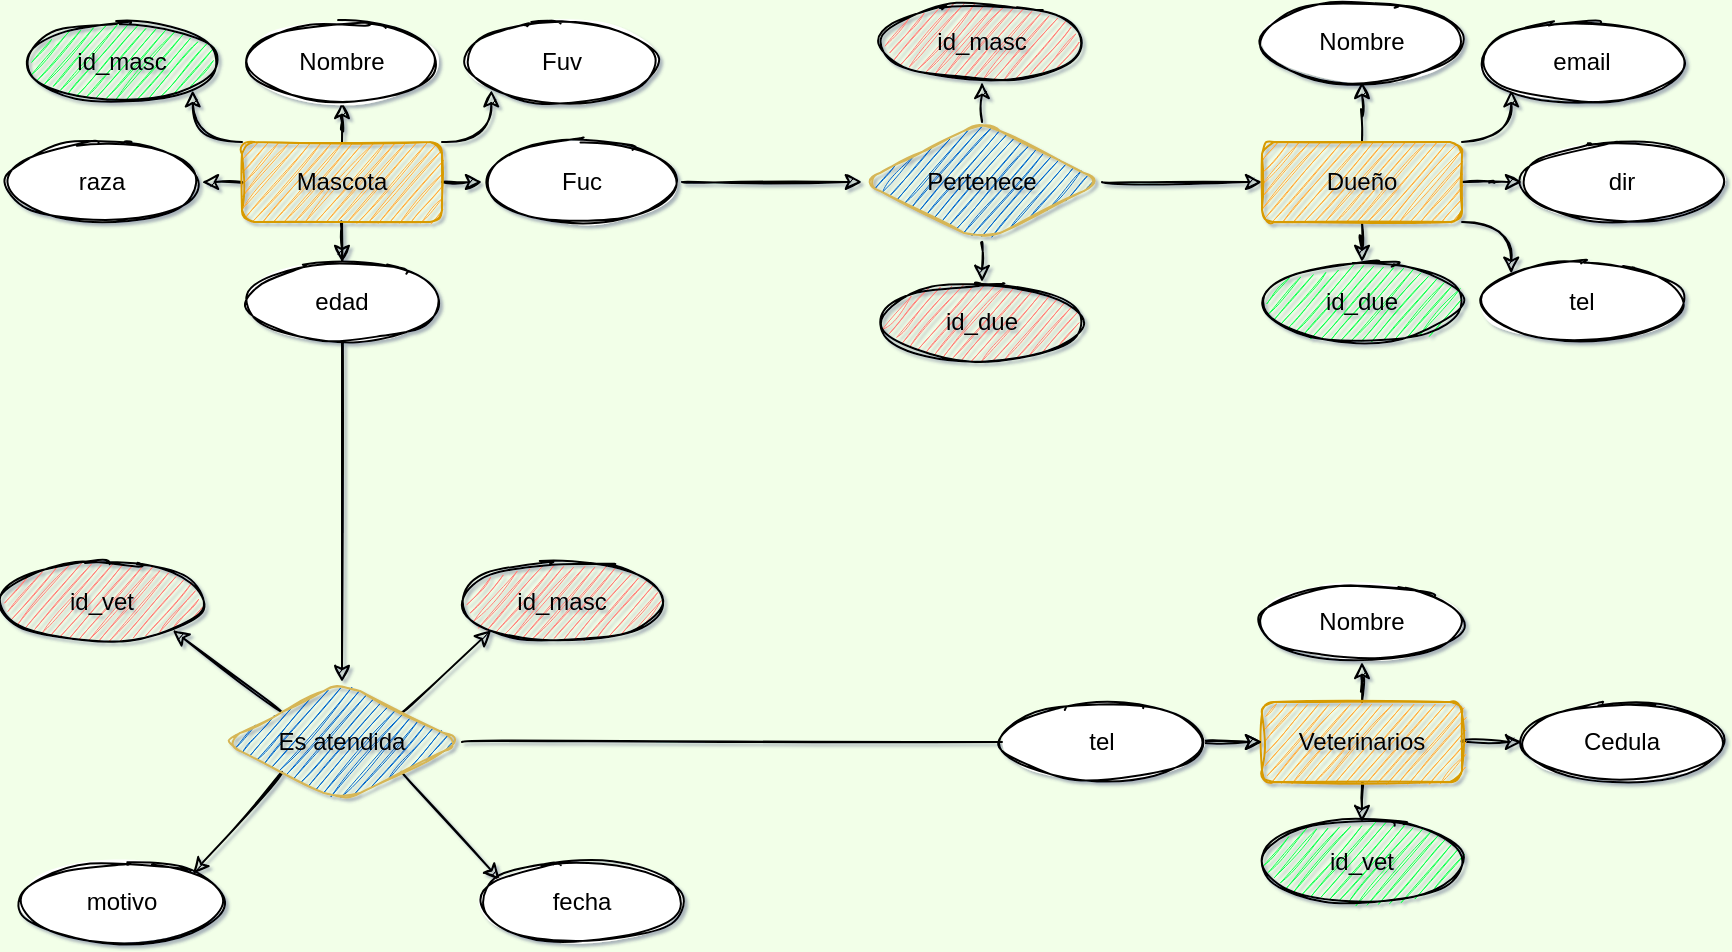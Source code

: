 <mxfile version="20.2.7" type="github" pages="2">
  <diagram id="i5FDZGC0LUzFHS2zfDtS" name="Página-1">
    <mxGraphModel dx="782" dy="738" grid="1" gridSize="10" guides="1" tooltips="1" connect="1" arrows="1" fold="1" page="1" pageScale="1" pageWidth="2000" pageHeight="2000" background="#F2FFE8" math="0" shadow="1">
      <root>
        <mxCell id="0" />
        <mxCell id="1" parent="0" />
        <mxCell id="C_DrKf8z4aHYQY3HsLjc-11" style="edgeStyle=orthogonalEdgeStyle;rounded=1;orthogonalLoop=1;jettySize=auto;html=1;exitX=0.5;exitY=0;exitDx=0;exitDy=0;sketch=1;curved=1;" parent="1" source="C_DrKf8z4aHYQY3HsLjc-1" target="C_DrKf8z4aHYQY3HsLjc-6" edge="1">
          <mxGeometry relative="1" as="geometry" />
        </mxCell>
        <mxCell id="C_DrKf8z4aHYQY3HsLjc-12" style="edgeStyle=orthogonalEdgeStyle;rounded=1;orthogonalLoop=1;jettySize=auto;html=1;exitX=0;exitY=0;exitDx=0;exitDy=0;entryX=1;entryY=1;entryDx=0;entryDy=0;sketch=1;curved=1;" parent="1" source="C_DrKf8z4aHYQY3HsLjc-1" target="C_DrKf8z4aHYQY3HsLjc-2" edge="1">
          <mxGeometry relative="1" as="geometry" />
        </mxCell>
        <mxCell id="C_DrKf8z4aHYQY3HsLjc-13" style="edgeStyle=orthogonalEdgeStyle;rounded=1;orthogonalLoop=1;jettySize=auto;html=1;exitX=0;exitY=0.5;exitDx=0;exitDy=0;entryX=1;entryY=0.5;entryDx=0;entryDy=0;sketch=1;curved=1;" parent="1" source="C_DrKf8z4aHYQY3HsLjc-1" target="C_DrKf8z4aHYQY3HsLjc-3" edge="1">
          <mxGeometry relative="1" as="geometry" />
        </mxCell>
        <mxCell id="C_DrKf8z4aHYQY3HsLjc-14" style="edgeStyle=orthogonalEdgeStyle;rounded=1;orthogonalLoop=1;jettySize=auto;html=1;exitX=1;exitY=0.5;exitDx=0;exitDy=0;entryX=0;entryY=0.5;entryDx=0;entryDy=0;sketch=1;curved=1;" parent="1" source="C_DrKf8z4aHYQY3HsLjc-1" target="C_DrKf8z4aHYQY3HsLjc-8" edge="1">
          <mxGeometry relative="1" as="geometry" />
        </mxCell>
        <mxCell id="C_DrKf8z4aHYQY3HsLjc-15" style="edgeStyle=orthogonalEdgeStyle;rounded=1;orthogonalLoop=1;jettySize=auto;html=1;exitX=1;exitY=0;exitDx=0;exitDy=0;entryX=0;entryY=1;entryDx=0;entryDy=0;sketch=1;curved=1;" parent="1" source="C_DrKf8z4aHYQY3HsLjc-1" target="C_DrKf8z4aHYQY3HsLjc-7" edge="1">
          <mxGeometry relative="1" as="geometry" />
        </mxCell>
        <mxCell id="C_DrKf8z4aHYQY3HsLjc-16" style="edgeStyle=orthogonalEdgeStyle;rounded=1;orthogonalLoop=1;jettySize=auto;html=1;exitX=0.5;exitY=1;exitDx=0;exitDy=0;entryX=0.5;entryY=0;entryDx=0;entryDy=0;sketch=1;curved=1;" parent="1" source="C_DrKf8z4aHYQY3HsLjc-1" target="C_DrKf8z4aHYQY3HsLjc-4" edge="1">
          <mxGeometry relative="1" as="geometry" />
        </mxCell>
        <mxCell id="C_DrKf8z4aHYQY3HsLjc-68" style="edgeStyle=none;rounded=1;orthogonalLoop=1;jettySize=auto;html=1;exitX=0.5;exitY=1;exitDx=0;exitDy=0;sketch=1;curved=1;" parent="1" source="C_DrKf8z4aHYQY3HsLjc-1" target="C_DrKf8z4aHYQY3HsLjc-58" edge="1">
          <mxGeometry relative="1" as="geometry" />
        </mxCell>
        <mxCell id="C_DrKf8z4aHYQY3HsLjc-1" value="Mascota" style="whiteSpace=wrap;html=1;align=center;fillColor=#FFAB3D;strokeColor=#d79b00;sketch=1;rounded=1;" parent="1" vertex="1">
          <mxGeometry x="150" y="240" width="100" height="40" as="geometry" />
        </mxCell>
        <mxCell id="C_DrKf8z4aHYQY3HsLjc-2" value="id_masc" style="ellipse;whiteSpace=wrap;html=1;align=center;sketch=1;rounded=1;fillColor=#12FF51;" parent="1" vertex="1">
          <mxGeometry x="40" y="180" width="100" height="40" as="geometry" />
        </mxCell>
        <mxCell id="C_DrKf8z4aHYQY3HsLjc-3" value="raza" style="ellipse;whiteSpace=wrap;html=1;align=center;sketch=1;rounded=1;" parent="1" vertex="1">
          <mxGeometry x="30" y="240" width="100" height="40" as="geometry" />
        </mxCell>
        <mxCell id="C_DrKf8z4aHYQY3HsLjc-4" value="edad" style="ellipse;whiteSpace=wrap;html=1;align=center;sketch=1;rounded=1;" parent="1" vertex="1">
          <mxGeometry x="150" y="300" width="100" height="40" as="geometry" />
        </mxCell>
        <mxCell id="C_DrKf8z4aHYQY3HsLjc-6" value="Nombre" style="ellipse;whiteSpace=wrap;html=1;align=center;sketch=1;rounded=1;" parent="1" vertex="1">
          <mxGeometry x="150" y="180" width="100" height="40" as="geometry" />
        </mxCell>
        <mxCell id="C_DrKf8z4aHYQY3HsLjc-7" value="Fuv" style="ellipse;whiteSpace=wrap;html=1;align=center;sketch=1;rounded=1;" parent="1" vertex="1">
          <mxGeometry x="260" y="180" width="100" height="40" as="geometry" />
        </mxCell>
        <mxCell id="C_DrKf8z4aHYQY3HsLjc-34" style="edgeStyle=none;rounded=1;orthogonalLoop=1;jettySize=auto;html=1;exitX=1;exitY=0.5;exitDx=0;exitDy=0;entryX=0;entryY=0.5;entryDx=0;entryDy=0;sketch=1;curved=1;" parent="1" source="C_DrKf8z4aHYQY3HsLjc-8" target="C_DrKf8z4aHYQY3HsLjc-17" edge="1">
          <mxGeometry relative="1" as="geometry" />
        </mxCell>
        <mxCell id="C_DrKf8z4aHYQY3HsLjc-8" value="Fuc" style="ellipse;whiteSpace=wrap;html=1;align=center;sketch=1;rounded=1;" parent="1" vertex="1">
          <mxGeometry x="270" y="240" width="100" height="40" as="geometry" />
        </mxCell>
        <mxCell id="C_DrKf8z4aHYQY3HsLjc-35" style="edgeStyle=none;rounded=1;orthogonalLoop=1;jettySize=auto;html=1;exitX=1;exitY=0.5;exitDx=0;exitDy=0;entryX=0;entryY=0.5;entryDx=0;entryDy=0;sketch=1;curved=1;" parent="1" source="C_DrKf8z4aHYQY3HsLjc-17" target="C_DrKf8z4aHYQY3HsLjc-24" edge="1">
          <mxGeometry relative="1" as="geometry" />
        </mxCell>
        <mxCell id="C_DrKf8z4aHYQY3HsLjc-41" style="edgeStyle=none;rounded=1;orthogonalLoop=1;jettySize=auto;html=1;exitX=0.5;exitY=0;exitDx=0;exitDy=0;entryX=0.5;entryY=1;entryDx=0;entryDy=0;sketch=1;curved=1;" parent="1" source="C_DrKf8z4aHYQY3HsLjc-17" target="C_DrKf8z4aHYQY3HsLjc-37" edge="1">
          <mxGeometry relative="1" as="geometry" />
        </mxCell>
        <mxCell id="C_DrKf8z4aHYQY3HsLjc-42" style="edgeStyle=none;rounded=1;orthogonalLoop=1;jettySize=auto;html=1;exitX=0.5;exitY=1;exitDx=0;exitDy=0;entryX=0.5;entryY=0;entryDx=0;entryDy=0;sketch=1;curved=1;" parent="1" source="C_DrKf8z4aHYQY3HsLjc-17" target="C_DrKf8z4aHYQY3HsLjc-38" edge="1">
          <mxGeometry relative="1" as="geometry" />
        </mxCell>
        <mxCell id="C_DrKf8z4aHYQY3HsLjc-17" value="Pertenece" style="shape=rhombus;perimeter=rhombusPerimeter;whiteSpace=wrap;html=1;align=center;fillColor=#0066CC;strokeColor=#d6b656;sketch=1;rounded=1;" parent="1" vertex="1">
          <mxGeometry x="460" y="230" width="120" height="60" as="geometry" />
        </mxCell>
        <mxCell id="C_DrKf8z4aHYQY3HsLjc-18" style="edgeStyle=orthogonalEdgeStyle;rounded=1;orthogonalLoop=1;jettySize=auto;html=1;exitX=0.5;exitY=0;exitDx=0;exitDy=0;sketch=1;curved=1;" parent="1" source="C_DrKf8z4aHYQY3HsLjc-24" target="C_DrKf8z4aHYQY3HsLjc-28" edge="1">
          <mxGeometry relative="1" as="geometry" />
        </mxCell>
        <mxCell id="C_DrKf8z4aHYQY3HsLjc-22" style="edgeStyle=orthogonalEdgeStyle;rounded=1;orthogonalLoop=1;jettySize=auto;html=1;exitX=1;exitY=0;exitDx=0;exitDy=0;entryX=0;entryY=1;entryDx=0;entryDy=0;sketch=1;curved=1;" parent="1" source="C_DrKf8z4aHYQY3HsLjc-24" target="C_DrKf8z4aHYQY3HsLjc-29" edge="1">
          <mxGeometry relative="1" as="geometry" />
        </mxCell>
        <mxCell id="C_DrKf8z4aHYQY3HsLjc-31" style="edgeStyle=orthogonalEdgeStyle;rounded=1;orthogonalLoop=1;jettySize=auto;html=1;entryX=0;entryY=0.5;entryDx=0;entryDy=0;sketch=1;curved=1;" parent="1" source="C_DrKf8z4aHYQY3HsLjc-24" target="C_DrKf8z4aHYQY3HsLjc-26" edge="1">
          <mxGeometry relative="1" as="geometry" />
        </mxCell>
        <mxCell id="C_DrKf8z4aHYQY3HsLjc-32" style="edgeStyle=orthogonalEdgeStyle;rounded=1;orthogonalLoop=1;jettySize=auto;html=1;exitX=1;exitY=1;exitDx=0;exitDy=0;entryX=0;entryY=0;entryDx=0;entryDy=0;sketch=1;curved=1;" parent="1" source="C_DrKf8z4aHYQY3HsLjc-24" target="C_DrKf8z4aHYQY3HsLjc-27" edge="1">
          <mxGeometry relative="1" as="geometry" />
        </mxCell>
        <mxCell id="C_DrKf8z4aHYQY3HsLjc-33" style="edgeStyle=orthogonalEdgeStyle;rounded=1;orthogonalLoop=1;jettySize=auto;html=1;entryX=0.5;entryY=0;entryDx=0;entryDy=0;sketch=1;curved=1;" parent="1" source="C_DrKf8z4aHYQY3HsLjc-24" target="C_DrKf8z4aHYQY3HsLjc-25" edge="1">
          <mxGeometry relative="1" as="geometry" />
        </mxCell>
        <mxCell id="C_DrKf8z4aHYQY3HsLjc-24" value="Dueño" style="whiteSpace=wrap;html=1;align=center;fillColor=#FFAB3D;strokeColor=#d79b00;sketch=1;rounded=1;" parent="1" vertex="1">
          <mxGeometry x="660" y="240" width="100" height="40" as="geometry" />
        </mxCell>
        <mxCell id="C_DrKf8z4aHYQY3HsLjc-25" value="id_due" style="ellipse;whiteSpace=wrap;html=1;align=center;sketch=1;rounded=1;fillColor=#12FF51;" parent="1" vertex="1">
          <mxGeometry x="660" y="300" width="100" height="40" as="geometry" />
        </mxCell>
        <mxCell id="C_DrKf8z4aHYQY3HsLjc-26" value="dir" style="ellipse;whiteSpace=wrap;html=1;align=center;sketch=1;rounded=1;" parent="1" vertex="1">
          <mxGeometry x="790" y="240" width="100" height="40" as="geometry" />
        </mxCell>
        <mxCell id="C_DrKf8z4aHYQY3HsLjc-27" value="tel" style="ellipse;whiteSpace=wrap;html=1;align=center;sketch=1;rounded=1;" parent="1" vertex="1">
          <mxGeometry x="770" y="300" width="100" height="40" as="geometry" />
        </mxCell>
        <mxCell id="C_DrKf8z4aHYQY3HsLjc-28" value="Nombre" style="ellipse;whiteSpace=wrap;html=1;align=center;sketch=1;rounded=1;" parent="1" vertex="1">
          <mxGeometry x="660" y="170" width="100" height="40" as="geometry" />
        </mxCell>
        <mxCell id="C_DrKf8z4aHYQY3HsLjc-29" value="email" style="ellipse;whiteSpace=wrap;html=1;align=center;sketch=1;rounded=1;" parent="1" vertex="1">
          <mxGeometry x="770" y="180" width="100" height="40" as="geometry" />
        </mxCell>
        <mxCell id="C_DrKf8z4aHYQY3HsLjc-37" value="id_masc" style="ellipse;whiteSpace=wrap;html=1;align=center;sketch=1;rounded=1;fillColor=#FF7F7A;" parent="1" vertex="1">
          <mxGeometry x="470" y="170" width="100" height="40" as="geometry" />
        </mxCell>
        <mxCell id="C_DrKf8z4aHYQY3HsLjc-38" value="id_due" style="ellipse;whiteSpace=wrap;html=1;align=center;sketch=1;rounded=1;fillColor=#FF7F7A;" parent="1" vertex="1">
          <mxGeometry x="470" y="310" width="100" height="40" as="geometry" />
        </mxCell>
        <mxCell id="C_DrKf8z4aHYQY3HsLjc-43" style="edgeStyle=orthogonalEdgeStyle;rounded=1;orthogonalLoop=1;jettySize=auto;html=1;exitX=0.5;exitY=0;exitDx=0;exitDy=0;sketch=1;curved=1;" parent="1" source="C_DrKf8z4aHYQY3HsLjc-49" target="C_DrKf8z4aHYQY3HsLjc-53" edge="1">
          <mxGeometry relative="1" as="geometry" />
        </mxCell>
        <mxCell id="C_DrKf8z4aHYQY3HsLjc-56" style="edgeStyle=none;rounded=1;orthogonalLoop=1;jettySize=auto;html=1;exitX=1;exitY=0.5;exitDx=0;exitDy=0;entryX=0;entryY=0.5;entryDx=0;entryDy=0;sketch=1;curved=1;" parent="1" source="C_DrKf8z4aHYQY3HsLjc-49" target="C_DrKf8z4aHYQY3HsLjc-54" edge="1">
          <mxGeometry relative="1" as="geometry" />
        </mxCell>
        <mxCell id="C_DrKf8z4aHYQY3HsLjc-57" style="edgeStyle=none;rounded=1;orthogonalLoop=1;jettySize=auto;html=1;exitX=0.5;exitY=1;exitDx=0;exitDy=0;entryX=0.5;entryY=0;entryDx=0;entryDy=0;sketch=1;curved=1;" parent="1" source="C_DrKf8z4aHYQY3HsLjc-49" target="C_DrKf8z4aHYQY3HsLjc-50" edge="1">
          <mxGeometry relative="1" as="geometry" />
        </mxCell>
        <mxCell id="C_DrKf8z4aHYQY3HsLjc-49" value="Veterinarios" style="whiteSpace=wrap;html=1;align=center;fillColor=#FFAB3D;strokeColor=#d79b00;sketch=1;rounded=1;" parent="1" vertex="1">
          <mxGeometry x="660" y="520" width="100" height="40" as="geometry" />
        </mxCell>
        <mxCell id="C_DrKf8z4aHYQY3HsLjc-50" value="id_vet" style="ellipse;whiteSpace=wrap;html=1;align=center;sketch=1;rounded=1;fillColor=#12FF51;" parent="1" vertex="1">
          <mxGeometry x="660" y="580" width="100" height="40" as="geometry" />
        </mxCell>
        <mxCell id="C_DrKf8z4aHYQY3HsLjc-53" value="Nombre" style="ellipse;whiteSpace=wrap;html=1;align=center;sketch=1;rounded=1;" parent="1" vertex="1">
          <mxGeometry x="660" y="460" width="100" height="40" as="geometry" />
        </mxCell>
        <mxCell id="C_DrKf8z4aHYQY3HsLjc-54" value="Cedula" style="ellipse;whiteSpace=wrap;html=1;align=center;sketch=1;rounded=1;" parent="1" vertex="1">
          <mxGeometry x="790" y="520" width="100" height="40" as="geometry" />
        </mxCell>
        <mxCell id="C_DrKf8z4aHYQY3HsLjc-64" style="edgeStyle=none;rounded=1;orthogonalLoop=1;jettySize=auto;html=1;exitX=0;exitY=0;exitDx=0;exitDy=0;entryX=1;entryY=1;entryDx=0;entryDy=0;sketch=1;curved=1;" parent="1" source="C_DrKf8z4aHYQY3HsLjc-58" target="C_DrKf8z4aHYQY3HsLjc-61" edge="1">
          <mxGeometry relative="1" as="geometry" />
        </mxCell>
        <mxCell id="C_DrKf8z4aHYQY3HsLjc-65" style="edgeStyle=none;rounded=1;orthogonalLoop=1;jettySize=auto;html=1;exitX=1;exitY=0;exitDx=0;exitDy=0;entryX=0;entryY=1;entryDx=0;entryDy=0;sketch=1;curved=1;" parent="1" source="C_DrKf8z4aHYQY3HsLjc-58" target="C_DrKf8z4aHYQY3HsLjc-59" edge="1">
          <mxGeometry relative="1" as="geometry" />
        </mxCell>
        <mxCell id="C_DrKf8z4aHYQY3HsLjc-66" style="edgeStyle=none;rounded=1;orthogonalLoop=1;jettySize=auto;html=1;exitX=1;exitY=1;exitDx=0;exitDy=0;entryX=0.09;entryY=0.225;entryDx=0;entryDy=0;entryPerimeter=0;sketch=1;curved=1;" parent="1" source="C_DrKf8z4aHYQY3HsLjc-58" target="C_DrKf8z4aHYQY3HsLjc-62" edge="1">
          <mxGeometry relative="1" as="geometry" />
        </mxCell>
        <mxCell id="C_DrKf8z4aHYQY3HsLjc-67" style="edgeStyle=none;rounded=1;orthogonalLoop=1;jettySize=auto;html=1;exitX=0;exitY=1;exitDx=0;exitDy=0;entryX=1;entryY=0;entryDx=0;entryDy=0;sketch=1;curved=1;" parent="1" source="C_DrKf8z4aHYQY3HsLjc-58" target="C_DrKf8z4aHYQY3HsLjc-63" edge="1">
          <mxGeometry relative="1" as="geometry" />
        </mxCell>
        <mxCell id="C_DrKf8z4aHYQY3HsLjc-69" style="edgeStyle=none;rounded=1;orthogonalLoop=1;jettySize=auto;html=1;exitX=1;exitY=0.5;exitDx=0;exitDy=0;entryX=0;entryY=0.5;entryDx=0;entryDy=0;startArrow=none;sketch=1;curved=1;" parent="1" source="C_DrKf8z4aHYQY3HsLjc-70" target="C_DrKf8z4aHYQY3HsLjc-49" edge="1">
          <mxGeometry relative="1" as="geometry" />
        </mxCell>
        <mxCell id="C_DrKf8z4aHYQY3HsLjc-58" value="Es atendida" style="shape=rhombus;perimeter=rhombusPerimeter;whiteSpace=wrap;html=1;align=center;fillColor=#0066CC;strokeColor=#d6b656;sketch=1;rounded=1;" parent="1" vertex="1">
          <mxGeometry x="140" y="510" width="120" height="60" as="geometry" />
        </mxCell>
        <mxCell id="C_DrKf8z4aHYQY3HsLjc-59" value="id_masc" style="ellipse;whiteSpace=wrap;html=1;align=center;sketch=1;rounded=1;fillColor=#FF7F7A;" parent="1" vertex="1">
          <mxGeometry x="260" y="450" width="100" height="40" as="geometry" />
        </mxCell>
        <mxCell id="C_DrKf8z4aHYQY3HsLjc-61" value="id_vet" style="ellipse;whiteSpace=wrap;html=1;align=center;sketch=1;rounded=1;fillColor=#FF7F7A;" parent="1" vertex="1">
          <mxGeometry x="30" y="450" width="100" height="40" as="geometry" />
        </mxCell>
        <mxCell id="C_DrKf8z4aHYQY3HsLjc-62" value="fecha&lt;span style=&quot;color: rgba(0, 0, 0, 0); font-family: monospace; font-size: 0px; text-align: start;&quot;&gt;%3CmxGraphModel%3E%3Croot%3E%3CmxCell%20id%3D%220%22%2F%3E%3CmxCell%20id%3D%221%22%20parent%3D%220%22%2F%3E%3CmxCell%20id%3D%222%22%20value%3D%22id_masc%22%20style%3D%22ellipse%3BwhiteSpace%3Dwrap%3Bhtml%3D1%3Balign%3Dcenter%3B%22%20vertex%3D%221%22%20parent%3D%221%22%3E%3CmxGeometry%20x%3D%22150%22%20y%3D%22440%22%20width%3D%22100%22%20height%3D%2240%22%20as%3D%22geometry%22%2F%3E%3C%2FmxCell%3E%3C%2Froot%3E%3C%2FmxGraphModel%3E&lt;/span&gt;" style="ellipse;whiteSpace=wrap;html=1;align=center;sketch=1;rounded=1;" parent="1" vertex="1">
          <mxGeometry x="270" y="600" width="100" height="40" as="geometry" />
        </mxCell>
        <mxCell id="C_DrKf8z4aHYQY3HsLjc-63" value="motivo" style="ellipse;whiteSpace=wrap;html=1;align=center;sketch=1;rounded=1;" parent="1" vertex="1">
          <mxGeometry x="40" y="600" width="100" height="40" as="geometry" />
        </mxCell>
        <mxCell id="C_DrKf8z4aHYQY3HsLjc-72" style="edgeStyle=none;rounded=1;orthogonalLoop=1;jettySize=auto;html=1;exitX=1;exitY=0.5;exitDx=0;exitDy=0;sketch=1;curved=1;" parent="1" source="C_DrKf8z4aHYQY3HsLjc-70" edge="1">
          <mxGeometry relative="1" as="geometry">
            <mxPoint x="660" y="540" as="targetPoint" />
          </mxGeometry>
        </mxCell>
        <mxCell id="C_DrKf8z4aHYQY3HsLjc-70" value="tel" style="ellipse;whiteSpace=wrap;html=1;align=center;sketch=1;rounded=1;" parent="1" vertex="1">
          <mxGeometry x="530" y="520" width="100" height="40" as="geometry" />
        </mxCell>
        <mxCell id="C_DrKf8z4aHYQY3HsLjc-71" value="" style="edgeStyle=none;rounded=1;orthogonalLoop=1;jettySize=auto;html=1;exitX=1;exitY=0.5;exitDx=0;exitDy=0;entryX=0;entryY=0.5;entryDx=0;entryDy=0;endArrow=none;sketch=1;curved=1;" parent="1" source="C_DrKf8z4aHYQY3HsLjc-58" target="C_DrKf8z4aHYQY3HsLjc-70" edge="1">
          <mxGeometry relative="1" as="geometry">
            <mxPoint x="260" y="540" as="sourcePoint" />
            <mxPoint x="660" y="540" as="targetPoint" />
          </mxGeometry>
        </mxCell>
      </root>
    </mxGraphModel>
  </diagram>
  <diagram id="KH5qOtQ9hOfiIuLTwqkX" name="Página-2">
    <mxGraphModel dx="782" dy="738" grid="1" gridSize="10" guides="1" tooltips="1" connect="1" arrows="1" fold="1" page="1" pageScale="1" pageWidth="2000" pageHeight="2000" background="#F1FAEE" math="0" shadow="0">
      <root>
        <mxCell id="0" />
        <mxCell id="1" parent="0" />
        <mxCell id="DKo_tL79NA0wKtAf8lLz-1" value="Veterinarios" style="shape=table;startSize=30;container=1;collapsible=1;childLayout=tableLayout;fixedRows=1;rowLines=0;fontStyle=1;align=center;resizeLast=1;sketch=1;rounded=1;fillColor=#A8DADC;strokeColor=#457B9D;fontColor=#1D3557;" parent="1" vertex="1">
          <mxGeometry x="600" y="210" width="180" height="160" as="geometry" />
        </mxCell>
        <mxCell id="DKo_tL79NA0wKtAf8lLz-2" value="" style="shape=tableRow;horizontal=0;startSize=0;swimlaneHead=0;swimlaneBody=0;fillColor=none;collapsible=0;dropTarget=0;points=[[0,0.5],[1,0.5]];portConstraint=eastwest;top=0;left=0;right=0;bottom=1;sketch=1;rounded=1;strokeColor=#457B9D;fontColor=#1D3557;" parent="DKo_tL79NA0wKtAf8lLz-1" vertex="1">
          <mxGeometry y="30" width="180" height="30" as="geometry" />
        </mxCell>
        <mxCell id="DKo_tL79NA0wKtAf8lLz-3" value="PK" style="shape=partialRectangle;connectable=0;fillColor=none;top=0;left=0;bottom=0;right=0;fontStyle=1;overflow=hidden;sketch=1;rounded=1;strokeColor=#457B9D;fontColor=#1D3557;" parent="DKo_tL79NA0wKtAf8lLz-2" vertex="1">
          <mxGeometry width="30" height="30" as="geometry">
            <mxRectangle width="30" height="30" as="alternateBounds" />
          </mxGeometry>
        </mxCell>
        <mxCell id="DKo_tL79NA0wKtAf8lLz-4" value="id_vet" style="shape=partialRectangle;connectable=0;fillColor=none;top=0;left=0;bottom=0;right=0;align=left;spacingLeft=6;fontStyle=5;overflow=hidden;sketch=1;rounded=1;strokeColor=#457B9D;fontColor=#1D3557;" parent="DKo_tL79NA0wKtAf8lLz-2" vertex="1">
          <mxGeometry x="30" width="150" height="30" as="geometry">
            <mxRectangle width="150" height="30" as="alternateBounds" />
          </mxGeometry>
        </mxCell>
        <mxCell id="DKo_tL79NA0wKtAf8lLz-5" value="" style="shape=tableRow;horizontal=0;startSize=0;swimlaneHead=0;swimlaneBody=0;fillColor=none;collapsible=0;dropTarget=0;points=[[0,0.5],[1,0.5]];portConstraint=eastwest;top=0;left=0;right=0;bottom=0;sketch=1;rounded=1;strokeColor=#457B9D;fontColor=#1D3557;" parent="DKo_tL79NA0wKtAf8lLz-1" vertex="1">
          <mxGeometry y="60" width="180" height="30" as="geometry" />
        </mxCell>
        <mxCell id="DKo_tL79NA0wKtAf8lLz-6" value="" style="shape=partialRectangle;connectable=0;fillColor=none;top=0;left=0;bottom=0;right=0;editable=1;overflow=hidden;sketch=1;rounded=1;strokeColor=#457B9D;fontColor=#1D3557;" parent="DKo_tL79NA0wKtAf8lLz-5" vertex="1">
          <mxGeometry width="30" height="30" as="geometry">
            <mxRectangle width="30" height="30" as="alternateBounds" />
          </mxGeometry>
        </mxCell>
        <mxCell id="DKo_tL79NA0wKtAf8lLz-7" value="Cedula" style="shape=partialRectangle;connectable=0;fillColor=none;top=0;left=0;bottom=0;right=0;align=left;spacingLeft=6;overflow=hidden;sketch=1;rounded=1;strokeColor=#457B9D;fontColor=#1D3557;" parent="DKo_tL79NA0wKtAf8lLz-5" vertex="1">
          <mxGeometry x="30" width="150" height="30" as="geometry">
            <mxRectangle width="150" height="30" as="alternateBounds" />
          </mxGeometry>
        </mxCell>
        <mxCell id="DKo_tL79NA0wKtAf8lLz-8" value="" style="shape=tableRow;horizontal=0;startSize=0;swimlaneHead=0;swimlaneBody=0;fillColor=none;collapsible=0;dropTarget=0;points=[[0,0.5],[1,0.5]];portConstraint=eastwest;top=0;left=0;right=0;bottom=0;sketch=1;rounded=1;strokeColor=#457B9D;fontColor=#1D3557;" parent="DKo_tL79NA0wKtAf8lLz-1" vertex="1">
          <mxGeometry y="90" width="180" height="30" as="geometry" />
        </mxCell>
        <mxCell id="DKo_tL79NA0wKtAf8lLz-9" value="" style="shape=partialRectangle;connectable=0;fillColor=none;top=0;left=0;bottom=0;right=0;editable=1;overflow=hidden;sketch=1;rounded=1;strokeColor=#457B9D;fontColor=#1D3557;" parent="DKo_tL79NA0wKtAf8lLz-8" vertex="1">
          <mxGeometry width="30" height="30" as="geometry">
            <mxRectangle width="30" height="30" as="alternateBounds" />
          </mxGeometry>
        </mxCell>
        <mxCell id="DKo_tL79NA0wKtAf8lLz-10" value="Nombre" style="shape=partialRectangle;connectable=0;fillColor=none;top=0;left=0;bottom=0;right=0;align=left;spacingLeft=6;overflow=hidden;sketch=1;rounded=1;strokeColor=#457B9D;fontColor=#1D3557;" parent="DKo_tL79NA0wKtAf8lLz-8" vertex="1">
          <mxGeometry x="30" width="150" height="30" as="geometry">
            <mxRectangle width="150" height="30" as="alternateBounds" />
          </mxGeometry>
        </mxCell>
        <mxCell id="DKo_tL79NA0wKtAf8lLz-11" value="" style="shape=tableRow;horizontal=0;startSize=0;swimlaneHead=0;swimlaneBody=0;fillColor=none;collapsible=0;dropTarget=0;points=[[0,0.5],[1,0.5]];portConstraint=eastwest;top=0;left=0;right=0;bottom=0;sketch=1;rounded=1;strokeColor=#457B9D;fontColor=#1D3557;" parent="DKo_tL79NA0wKtAf8lLz-1" vertex="1">
          <mxGeometry y="120" width="180" height="30" as="geometry" />
        </mxCell>
        <mxCell id="DKo_tL79NA0wKtAf8lLz-12" value="" style="shape=partialRectangle;connectable=0;fillColor=none;top=0;left=0;bottom=0;right=0;editable=1;overflow=hidden;sketch=1;rounded=1;strokeColor=#457B9D;fontColor=#1D3557;" parent="DKo_tL79NA0wKtAf8lLz-11" vertex="1">
          <mxGeometry width="30" height="30" as="geometry">
            <mxRectangle width="30" height="30" as="alternateBounds" />
          </mxGeometry>
        </mxCell>
        <mxCell id="DKo_tL79NA0wKtAf8lLz-13" value="Tel" style="shape=partialRectangle;connectable=0;fillColor=none;top=0;left=0;bottom=0;right=0;align=left;spacingLeft=6;overflow=hidden;sketch=1;rounded=1;strokeColor=#457B9D;fontColor=#1D3557;" parent="DKo_tL79NA0wKtAf8lLz-11" vertex="1">
          <mxGeometry x="30" width="150" height="30" as="geometry">
            <mxRectangle width="150" height="30" as="alternateBounds" />
          </mxGeometry>
        </mxCell>
        <mxCell id="DKo_tL79NA0wKtAf8lLz-14" value="Dueño" style="shape=table;startSize=30;container=1;collapsible=1;childLayout=tableLayout;fixedRows=1;rowLines=0;fontStyle=1;align=center;resizeLast=1;sketch=1;rounded=1;fillColor=#A8DADC;strokeColor=#457B9D;fontColor=#1D3557;" parent="1" vertex="1">
          <mxGeometry x="370" y="210" width="180" height="190" as="geometry" />
        </mxCell>
        <mxCell id="DKo_tL79NA0wKtAf8lLz-15" value="" style="shape=tableRow;horizontal=0;startSize=0;swimlaneHead=0;swimlaneBody=0;fillColor=none;collapsible=0;dropTarget=0;points=[[0,0.5],[1,0.5]];portConstraint=eastwest;top=0;left=0;right=0;bottom=1;sketch=1;rounded=1;strokeColor=#457B9D;fontColor=#1D3557;" parent="DKo_tL79NA0wKtAf8lLz-14" vertex="1">
          <mxGeometry y="30" width="180" height="30" as="geometry" />
        </mxCell>
        <mxCell id="DKo_tL79NA0wKtAf8lLz-16" value="PK" style="shape=partialRectangle;connectable=0;fillColor=none;top=0;left=0;bottom=0;right=0;fontStyle=1;overflow=hidden;sketch=1;rounded=1;strokeColor=#457B9D;fontColor=#1D3557;" parent="DKo_tL79NA0wKtAf8lLz-15" vertex="1">
          <mxGeometry width="30" height="30" as="geometry">
            <mxRectangle width="30" height="30" as="alternateBounds" />
          </mxGeometry>
        </mxCell>
        <mxCell id="DKo_tL79NA0wKtAf8lLz-17" value="id_due" style="shape=partialRectangle;connectable=0;fillColor=none;top=0;left=0;bottom=0;right=0;align=left;spacingLeft=6;fontStyle=5;overflow=hidden;sketch=1;rounded=1;strokeColor=#457B9D;fontColor=#1D3557;" parent="DKo_tL79NA0wKtAf8lLz-15" vertex="1">
          <mxGeometry x="30" width="150" height="30" as="geometry">
            <mxRectangle width="150" height="30" as="alternateBounds" />
          </mxGeometry>
        </mxCell>
        <mxCell id="DKo_tL79NA0wKtAf8lLz-18" value="" style="shape=tableRow;horizontal=0;startSize=0;swimlaneHead=0;swimlaneBody=0;fillColor=none;collapsible=0;dropTarget=0;points=[[0,0.5],[1,0.5]];portConstraint=eastwest;top=0;left=0;right=0;bottom=0;sketch=1;rounded=1;strokeColor=#457B9D;fontColor=#1D3557;" parent="DKo_tL79NA0wKtAf8lLz-14" vertex="1">
          <mxGeometry y="60" width="180" height="30" as="geometry" />
        </mxCell>
        <mxCell id="DKo_tL79NA0wKtAf8lLz-19" value="" style="shape=partialRectangle;connectable=0;fillColor=none;top=0;left=0;bottom=0;right=0;editable=1;overflow=hidden;sketch=1;rounded=1;strokeColor=#457B9D;fontColor=#1D3557;" parent="DKo_tL79NA0wKtAf8lLz-18" vertex="1">
          <mxGeometry width="30" height="30" as="geometry">
            <mxRectangle width="30" height="30" as="alternateBounds" />
          </mxGeometry>
        </mxCell>
        <mxCell id="DKo_tL79NA0wKtAf8lLz-20" value="Nombre" style="shape=partialRectangle;connectable=0;fillColor=none;top=0;left=0;bottom=0;right=0;align=left;spacingLeft=6;overflow=hidden;sketch=1;rounded=1;strokeColor=#457B9D;fontColor=#1D3557;" parent="DKo_tL79NA0wKtAf8lLz-18" vertex="1">
          <mxGeometry x="30" width="150" height="30" as="geometry">
            <mxRectangle width="150" height="30" as="alternateBounds" />
          </mxGeometry>
        </mxCell>
        <mxCell id="DKo_tL79NA0wKtAf8lLz-21" value="" style="shape=tableRow;horizontal=0;startSize=0;swimlaneHead=0;swimlaneBody=0;fillColor=none;collapsible=0;dropTarget=0;points=[[0,0.5],[1,0.5]];portConstraint=eastwest;top=0;left=0;right=0;bottom=0;sketch=1;rounded=1;strokeColor=#457B9D;fontColor=#1D3557;" parent="DKo_tL79NA0wKtAf8lLz-14" vertex="1">
          <mxGeometry y="90" width="180" height="30" as="geometry" />
        </mxCell>
        <mxCell id="DKo_tL79NA0wKtAf8lLz-22" value="" style="shape=partialRectangle;connectable=0;fillColor=none;top=0;left=0;bottom=0;right=0;editable=1;overflow=hidden;sketch=1;rounded=1;strokeColor=#457B9D;fontColor=#1D3557;" parent="DKo_tL79NA0wKtAf8lLz-21" vertex="1">
          <mxGeometry width="30" height="30" as="geometry">
            <mxRectangle width="30" height="30" as="alternateBounds" />
          </mxGeometry>
        </mxCell>
        <mxCell id="DKo_tL79NA0wKtAf8lLz-23" value="Email" style="shape=partialRectangle;connectable=0;fillColor=none;top=0;left=0;bottom=0;right=0;align=left;spacingLeft=6;overflow=hidden;sketch=1;rounded=1;strokeColor=#457B9D;fontColor=#1D3557;" parent="DKo_tL79NA0wKtAf8lLz-21" vertex="1">
          <mxGeometry x="30" width="150" height="30" as="geometry">
            <mxRectangle width="150" height="30" as="alternateBounds" />
          </mxGeometry>
        </mxCell>
        <mxCell id="DKo_tL79NA0wKtAf8lLz-24" value="" style="shape=tableRow;horizontal=0;startSize=0;swimlaneHead=0;swimlaneBody=0;fillColor=none;collapsible=0;dropTarget=0;points=[[0,0.5],[1,0.5]];portConstraint=eastwest;top=0;left=0;right=0;bottom=0;sketch=1;rounded=1;strokeColor=#457B9D;fontColor=#1D3557;" parent="DKo_tL79NA0wKtAf8lLz-14" vertex="1">
          <mxGeometry y="120" width="180" height="30" as="geometry" />
        </mxCell>
        <mxCell id="DKo_tL79NA0wKtAf8lLz-25" value="" style="shape=partialRectangle;connectable=0;fillColor=none;top=0;left=0;bottom=0;right=0;editable=1;overflow=hidden;sketch=1;rounded=1;strokeColor=#457B9D;fontColor=#1D3557;" parent="DKo_tL79NA0wKtAf8lLz-24" vertex="1">
          <mxGeometry width="30" height="30" as="geometry">
            <mxRectangle width="30" height="30" as="alternateBounds" />
          </mxGeometry>
        </mxCell>
        <mxCell id="DKo_tL79NA0wKtAf8lLz-26" value="Tel" style="shape=partialRectangle;connectable=0;fillColor=none;top=0;left=0;bottom=0;right=0;align=left;spacingLeft=6;overflow=hidden;sketch=1;rounded=1;strokeColor=#457B9D;fontColor=#1D3557;" parent="DKo_tL79NA0wKtAf8lLz-24" vertex="1">
          <mxGeometry x="30" width="150" height="30" as="geometry">
            <mxRectangle width="150" height="30" as="alternateBounds" />
          </mxGeometry>
        </mxCell>
        <mxCell id="DKo_tL79NA0wKtAf8lLz-27" value="Mascota" style="shape=table;startSize=30;container=1;collapsible=1;childLayout=tableLayout;fixedRows=1;rowLines=0;fontStyle=1;align=center;resizeLast=1;sketch=1;rounded=1;fillColor=#A8DADC;strokeColor=#457B9D;fontColor=#1D3557;" parent="1" vertex="1">
          <mxGeometry x="140" y="210" width="180" height="210" as="geometry" />
        </mxCell>
        <mxCell id="DKo_tL79NA0wKtAf8lLz-28" value="" style="shape=tableRow;horizontal=0;startSize=0;swimlaneHead=0;swimlaneBody=0;fillColor=none;collapsible=0;dropTarget=0;points=[[0,0.5],[1,0.5]];portConstraint=eastwest;top=0;left=0;right=0;bottom=1;sketch=1;rounded=1;strokeColor=#457B9D;fontColor=#1D3557;" parent="DKo_tL79NA0wKtAf8lLz-27" vertex="1">
          <mxGeometry y="30" width="180" height="30" as="geometry" />
        </mxCell>
        <mxCell id="DKo_tL79NA0wKtAf8lLz-29" value="PK" style="shape=partialRectangle;connectable=0;fillColor=none;top=0;left=0;bottom=0;right=0;fontStyle=1;overflow=hidden;sketch=1;rounded=1;strokeColor=#457B9D;fontColor=#1D3557;" parent="DKo_tL79NA0wKtAf8lLz-28" vertex="1">
          <mxGeometry width="30" height="30" as="geometry">
            <mxRectangle width="30" height="30" as="alternateBounds" />
          </mxGeometry>
        </mxCell>
        <mxCell id="DKo_tL79NA0wKtAf8lLz-30" value="id_masc" style="shape=partialRectangle;connectable=0;fillColor=none;top=0;left=0;bottom=0;right=0;align=left;spacingLeft=6;fontStyle=5;overflow=hidden;sketch=1;rounded=1;strokeColor=#457B9D;fontColor=#1D3557;" parent="DKo_tL79NA0wKtAf8lLz-28" vertex="1">
          <mxGeometry x="30" width="150" height="30" as="geometry">
            <mxRectangle width="150" height="30" as="alternateBounds" />
          </mxGeometry>
        </mxCell>
        <mxCell id="DKo_tL79NA0wKtAf8lLz-31" value="" style="shape=tableRow;horizontal=0;startSize=0;swimlaneHead=0;swimlaneBody=0;fillColor=none;collapsible=0;dropTarget=0;points=[[0,0.5],[1,0.5]];portConstraint=eastwest;top=0;left=0;right=0;bottom=0;sketch=1;rounded=1;strokeColor=#457B9D;fontColor=#1D3557;" parent="DKo_tL79NA0wKtAf8lLz-27" vertex="1">
          <mxGeometry y="60" width="180" height="30" as="geometry" />
        </mxCell>
        <mxCell id="DKo_tL79NA0wKtAf8lLz-32" value="" style="shape=partialRectangle;connectable=0;fillColor=none;top=0;left=0;bottom=0;right=0;editable=1;overflow=hidden;sketch=1;rounded=1;strokeColor=#457B9D;fontColor=#1D3557;" parent="DKo_tL79NA0wKtAf8lLz-31" vertex="1">
          <mxGeometry width="30" height="30" as="geometry">
            <mxRectangle width="30" height="30" as="alternateBounds" />
          </mxGeometry>
        </mxCell>
        <mxCell id="DKo_tL79NA0wKtAf8lLz-33" value="Nombre" style="shape=partialRectangle;connectable=0;fillColor=none;top=0;left=0;bottom=0;right=0;align=left;spacingLeft=6;overflow=hidden;sketch=1;rounded=1;strokeColor=#457B9D;fontColor=#1D3557;" parent="DKo_tL79NA0wKtAf8lLz-31" vertex="1">
          <mxGeometry x="30" width="150" height="30" as="geometry">
            <mxRectangle width="150" height="30" as="alternateBounds" />
          </mxGeometry>
        </mxCell>
        <mxCell id="DKo_tL79NA0wKtAf8lLz-34" value="" style="shape=tableRow;horizontal=0;startSize=0;swimlaneHead=0;swimlaneBody=0;fillColor=none;collapsible=0;dropTarget=0;points=[[0,0.5],[1,0.5]];portConstraint=eastwest;top=0;left=0;right=0;bottom=0;sketch=1;rounded=1;strokeColor=#457B9D;fontColor=#1D3557;" parent="DKo_tL79NA0wKtAf8lLz-27" vertex="1">
          <mxGeometry y="90" width="180" height="30" as="geometry" />
        </mxCell>
        <mxCell id="DKo_tL79NA0wKtAf8lLz-35" value="" style="shape=partialRectangle;connectable=0;fillColor=none;top=0;left=0;bottom=0;right=0;editable=1;overflow=hidden;sketch=1;rounded=1;strokeColor=#457B9D;fontColor=#1D3557;" parent="DKo_tL79NA0wKtAf8lLz-34" vertex="1">
          <mxGeometry width="30" height="30" as="geometry">
            <mxRectangle width="30" height="30" as="alternateBounds" />
          </mxGeometry>
        </mxCell>
        <mxCell id="DKo_tL79NA0wKtAf8lLz-36" value="Fuv" style="shape=partialRectangle;connectable=0;fillColor=none;top=0;left=0;bottom=0;right=0;align=left;spacingLeft=6;overflow=hidden;sketch=1;rounded=1;strokeColor=#457B9D;fontColor=#1D3557;" parent="DKo_tL79NA0wKtAf8lLz-34" vertex="1">
          <mxGeometry x="30" width="150" height="30" as="geometry">
            <mxRectangle width="150" height="30" as="alternateBounds" />
          </mxGeometry>
        </mxCell>
        <mxCell id="DKo_tL79NA0wKtAf8lLz-37" value="" style="shape=tableRow;horizontal=0;startSize=0;swimlaneHead=0;swimlaneBody=0;fillColor=none;collapsible=0;dropTarget=0;points=[[0,0.5],[1,0.5]];portConstraint=eastwest;top=0;left=0;right=0;bottom=0;sketch=1;rounded=1;strokeColor=#457B9D;fontColor=#1D3557;" parent="DKo_tL79NA0wKtAf8lLz-27" vertex="1">
          <mxGeometry y="120" width="180" height="30" as="geometry" />
        </mxCell>
        <mxCell id="DKo_tL79NA0wKtAf8lLz-38" value="" style="shape=partialRectangle;connectable=0;fillColor=none;top=0;left=0;bottom=0;right=0;editable=1;overflow=hidden;sketch=1;rounded=1;strokeColor=#457B9D;fontColor=#1D3557;" parent="DKo_tL79NA0wKtAf8lLz-37" vertex="1">
          <mxGeometry width="30" height="30" as="geometry">
            <mxRectangle width="30" height="30" as="alternateBounds" />
          </mxGeometry>
        </mxCell>
        <mxCell id="DKo_tL79NA0wKtAf8lLz-39" value="Fuc" style="shape=partialRectangle;connectable=0;fillColor=none;top=0;left=0;bottom=0;right=0;align=left;spacingLeft=6;overflow=hidden;sketch=1;rounded=1;strokeColor=#457B9D;fontColor=#1D3557;" parent="DKo_tL79NA0wKtAf8lLz-37" vertex="1">
          <mxGeometry x="30" width="150" height="30" as="geometry">
            <mxRectangle width="150" height="30" as="alternateBounds" />
          </mxGeometry>
        </mxCell>
        <mxCell id="8Pgwe5army_MpTIq9i7P-1" value="" style="shape=tableRow;horizontal=0;startSize=0;swimlaneHead=0;swimlaneBody=0;fillColor=none;collapsible=0;dropTarget=0;points=[[0,0.5],[1,0.5]];portConstraint=eastwest;top=0;left=0;right=0;bottom=0;sketch=1;rounded=1;strokeColor=#457B9D;fontColor=#1D3557;" parent="1" vertex="1">
          <mxGeometry x="140" y="360" width="180" height="30" as="geometry" />
        </mxCell>
        <mxCell id="8Pgwe5army_MpTIq9i7P-2" value="" style="shape=partialRectangle;connectable=0;fillColor=none;top=0;left=0;bottom=0;right=0;editable=1;overflow=hidden;sketch=1;rounded=1;strokeColor=#457B9D;fontColor=#1D3557;" parent="8Pgwe5army_MpTIq9i7P-1" vertex="1">
          <mxGeometry width="30" height="30" as="geometry">
            <mxRectangle width="30" height="30" as="alternateBounds" />
          </mxGeometry>
        </mxCell>
        <mxCell id="8Pgwe5army_MpTIq9i7P-3" value="Edad" style="shape=partialRectangle;connectable=0;fillColor=none;top=0;left=0;bottom=0;right=0;align=left;spacingLeft=6;overflow=hidden;sketch=1;rounded=1;strokeColor=#457B9D;fontColor=#1D3557;" parent="8Pgwe5army_MpTIq9i7P-1" vertex="1">
          <mxGeometry x="30" width="150" height="30" as="geometry">
            <mxRectangle width="150" height="30" as="alternateBounds" />
          </mxGeometry>
        </mxCell>
        <mxCell id="8Pgwe5army_MpTIq9i7P-4" value="" style="shape=tableRow;horizontal=0;startSize=0;swimlaneHead=0;swimlaneBody=0;fillColor=none;collapsible=0;dropTarget=0;points=[[0,0.5],[1,0.5]];portConstraint=eastwest;top=0;left=0;right=0;bottom=0;sketch=1;rounded=1;strokeColor=#457B9D;fontColor=#1D3557;" parent="1" vertex="1">
          <mxGeometry x="140" y="390" width="180" height="30" as="geometry" />
        </mxCell>
        <mxCell id="8Pgwe5army_MpTIq9i7P-5" value="" style="shape=partialRectangle;connectable=0;fillColor=none;top=0;left=0;bottom=0;right=0;editable=1;overflow=hidden;sketch=1;rounded=1;strokeColor=#457B9D;fontColor=#1D3557;" parent="8Pgwe5army_MpTIq9i7P-4" vertex="1">
          <mxGeometry width="30" height="30" as="geometry">
            <mxRectangle width="30" height="30" as="alternateBounds" />
          </mxGeometry>
        </mxCell>
        <mxCell id="8Pgwe5army_MpTIq9i7P-6" value="Raza" style="shape=partialRectangle;connectable=0;fillColor=none;top=0;left=0;bottom=0;right=0;align=left;spacingLeft=6;overflow=hidden;sketch=1;rounded=1;strokeColor=#457B9D;fontColor=#1D3557;" parent="8Pgwe5army_MpTIq9i7P-4" vertex="1">
          <mxGeometry x="30" width="150" height="30" as="geometry">
            <mxRectangle width="150" height="30" as="alternateBounds" />
          </mxGeometry>
        </mxCell>
        <mxCell id="4HENlArO2AhZyISeMI7j-1" value="" style="shape=tableRow;horizontal=0;startSize=0;swimlaneHead=0;swimlaneBody=0;fillColor=none;collapsible=0;dropTarget=0;points=[[0,0.5],[1,0.5]];portConstraint=eastwest;top=0;left=0;right=0;bottom=0;sketch=1;rounded=1;strokeColor=#457B9D;fontColor=#1D3557;" parent="1" vertex="1">
          <mxGeometry x="370" y="360" width="180" height="30" as="geometry" />
        </mxCell>
        <mxCell id="4HENlArO2AhZyISeMI7j-2" value="" style="shape=partialRectangle;connectable=0;fillColor=none;top=0;left=0;bottom=0;right=0;editable=1;overflow=hidden;sketch=1;rounded=1;strokeColor=#457B9D;fontColor=#1D3557;" parent="4HENlArO2AhZyISeMI7j-1" vertex="1">
          <mxGeometry width="30" height="30" as="geometry">
            <mxRectangle width="30" height="30" as="alternateBounds" />
          </mxGeometry>
        </mxCell>
        <mxCell id="4HENlArO2AhZyISeMI7j-3" value="Dir" style="shape=partialRectangle;connectable=0;fillColor=none;top=0;left=0;bottom=0;right=0;align=left;spacingLeft=6;overflow=hidden;sketch=1;rounded=1;strokeColor=#457B9D;fontColor=#1D3557;" parent="4HENlArO2AhZyISeMI7j-1" vertex="1">
          <mxGeometry x="30" width="150" height="30" as="geometry">
            <mxRectangle width="150" height="30" as="alternateBounds" />
          </mxGeometry>
        </mxCell>
        <mxCell id="NKpqnRZJ3Lusq_aO_ueM-1" value="Es atendida" style="shape=table;startSize=30;container=1;collapsible=1;childLayout=tableLayout;fixedRows=1;rowLines=0;fontStyle=1;align=center;resizeLast=1;sketch=1;rounded=1;fillColor=#A8DADC;strokeColor=#457B9D;fontColor=#1D3557;" parent="1" vertex="1">
          <mxGeometry x="510" y="430" width="180" height="160" as="geometry" />
        </mxCell>
        <mxCell id="NKpqnRZJ3Lusq_aO_ueM-2" value="" style="shape=tableRow;horizontal=0;startSize=0;swimlaneHead=0;swimlaneBody=0;fillColor=none;collapsible=0;dropTarget=0;points=[[0,0.5],[1,0.5]];portConstraint=eastwest;top=0;left=0;right=0;bottom=0;sketch=1;rounded=1;strokeColor=#457B9D;fontColor=#1D3557;" parent="NKpqnRZJ3Lusq_aO_ueM-1" vertex="1">
          <mxGeometry y="30" width="180" height="30" as="geometry" />
        </mxCell>
        <mxCell id="NKpqnRZJ3Lusq_aO_ueM-3" value="FK1" style="shape=partialRectangle;connectable=0;fillColor=none;top=0;left=0;bottom=0;right=0;fontStyle=1;overflow=hidden;sketch=1;rounded=1;strokeColor=#457B9D;fontColor=#1D3557;" parent="NKpqnRZJ3Lusq_aO_ueM-2" vertex="1">
          <mxGeometry width="60" height="30" as="geometry">
            <mxRectangle width="60" height="30" as="alternateBounds" />
          </mxGeometry>
        </mxCell>
        <mxCell id="NKpqnRZJ3Lusq_aO_ueM-4" value="id_vet" style="shape=partialRectangle;connectable=0;fillColor=none;top=0;left=0;bottom=0;right=0;align=left;spacingLeft=6;fontStyle=5;overflow=hidden;sketch=1;rounded=1;strokeColor=#457B9D;fontColor=#1D3557;" parent="NKpqnRZJ3Lusq_aO_ueM-2" vertex="1">
          <mxGeometry x="60" width="120" height="30" as="geometry">
            <mxRectangle width="120" height="30" as="alternateBounds" />
          </mxGeometry>
        </mxCell>
        <mxCell id="NKpqnRZJ3Lusq_aO_ueM-5" value="" style="shape=tableRow;horizontal=0;startSize=0;swimlaneHead=0;swimlaneBody=0;fillColor=none;collapsible=0;dropTarget=0;points=[[0,0.5],[1,0.5]];portConstraint=eastwest;top=0;left=0;right=0;bottom=1;sketch=1;rounded=1;strokeColor=#457B9D;fontColor=#1D3557;" parent="NKpqnRZJ3Lusq_aO_ueM-1" vertex="1">
          <mxGeometry y="60" width="180" height="30" as="geometry" />
        </mxCell>
        <mxCell id="NKpqnRZJ3Lusq_aO_ueM-6" value="FK2" style="shape=partialRectangle;connectable=0;fillColor=none;top=0;left=0;bottom=0;right=0;fontStyle=1;overflow=hidden;sketch=1;rounded=1;strokeColor=#457B9D;fontColor=#1D3557;" parent="NKpqnRZJ3Lusq_aO_ueM-5" vertex="1">
          <mxGeometry width="60" height="30" as="geometry">
            <mxRectangle width="60" height="30" as="alternateBounds" />
          </mxGeometry>
        </mxCell>
        <mxCell id="NKpqnRZJ3Lusq_aO_ueM-7" value="id_masc" style="shape=partialRectangle;connectable=0;fillColor=none;top=0;left=0;bottom=0;right=0;align=left;spacingLeft=6;fontStyle=5;overflow=hidden;sketch=1;rounded=1;strokeColor=#457B9D;fontColor=#1D3557;" parent="NKpqnRZJ3Lusq_aO_ueM-5" vertex="1">
          <mxGeometry x="60" width="120" height="30" as="geometry">
            <mxRectangle width="120" height="30" as="alternateBounds" />
          </mxGeometry>
        </mxCell>
        <mxCell id="NKpqnRZJ3Lusq_aO_ueM-8" value="" style="shape=tableRow;horizontal=0;startSize=0;swimlaneHead=0;swimlaneBody=0;fillColor=none;collapsible=0;dropTarget=0;points=[[0,0.5],[1,0.5]];portConstraint=eastwest;top=0;left=0;right=0;bottom=0;sketch=1;rounded=1;strokeColor=#457B9D;fontColor=#1D3557;" parent="NKpqnRZJ3Lusq_aO_ueM-1" vertex="1">
          <mxGeometry y="90" width="180" height="30" as="geometry" />
        </mxCell>
        <mxCell id="NKpqnRZJ3Lusq_aO_ueM-9" value="" style="shape=partialRectangle;connectable=0;fillColor=none;top=0;left=0;bottom=0;right=0;editable=1;overflow=hidden;sketch=1;rounded=1;strokeColor=#457B9D;fontColor=#1D3557;" parent="NKpqnRZJ3Lusq_aO_ueM-8" vertex="1">
          <mxGeometry width="60" height="30" as="geometry">
            <mxRectangle width="60" height="30" as="alternateBounds" />
          </mxGeometry>
        </mxCell>
        <mxCell id="NKpqnRZJ3Lusq_aO_ueM-10" value="Motivo" style="shape=partialRectangle;connectable=0;fillColor=none;top=0;left=0;bottom=0;right=0;align=left;spacingLeft=6;overflow=hidden;sketch=1;rounded=1;strokeColor=#457B9D;fontColor=#1D3557;" parent="NKpqnRZJ3Lusq_aO_ueM-8" vertex="1">
          <mxGeometry x="60" width="120" height="30" as="geometry">
            <mxRectangle width="120" height="30" as="alternateBounds" />
          </mxGeometry>
        </mxCell>
        <mxCell id="NKpqnRZJ3Lusq_aO_ueM-11" value="" style="shape=tableRow;horizontal=0;startSize=0;swimlaneHead=0;swimlaneBody=0;fillColor=none;collapsible=0;dropTarget=0;points=[[0,0.5],[1,0.5]];portConstraint=eastwest;top=0;left=0;right=0;bottom=0;sketch=1;rounded=1;strokeColor=#457B9D;fontColor=#1D3557;" parent="NKpqnRZJ3Lusq_aO_ueM-1" vertex="1">
          <mxGeometry y="120" width="180" height="30" as="geometry" />
        </mxCell>
        <mxCell id="NKpqnRZJ3Lusq_aO_ueM-12" value="" style="shape=partialRectangle;connectable=0;fillColor=none;top=0;left=0;bottom=0;right=0;editable=1;overflow=hidden;sketch=1;rounded=1;strokeColor=#457B9D;fontColor=#1D3557;" parent="NKpqnRZJ3Lusq_aO_ueM-11" vertex="1">
          <mxGeometry width="60" height="30" as="geometry">
            <mxRectangle width="60" height="30" as="alternateBounds" />
          </mxGeometry>
        </mxCell>
        <mxCell id="NKpqnRZJ3Lusq_aO_ueM-13" value="Fecha" style="shape=partialRectangle;connectable=0;fillColor=none;top=0;left=0;bottom=0;right=0;align=left;spacingLeft=6;overflow=hidden;sketch=1;rounded=1;strokeColor=#457B9D;fontColor=#1D3557;" parent="NKpqnRZJ3Lusq_aO_ueM-11" vertex="1">
          <mxGeometry x="60" width="120" height="30" as="geometry">
            <mxRectangle width="120" height="30" as="alternateBounds" />
          </mxGeometry>
        </mxCell>
        <mxCell id="NKpqnRZJ3Lusq_aO_ueM-14" value="Pertenece" style="shape=table;startSize=30;container=1;collapsible=1;childLayout=tableLayout;fixedRows=1;rowLines=0;fontStyle=1;align=center;resizeLast=1;sketch=1;rounded=1;fillColor=#A8DADC;strokeColor=#457B9D;fontColor=#1D3557;" parent="1" vertex="1">
          <mxGeometry x="230" y="430" width="180" height="130" as="geometry" />
        </mxCell>
        <mxCell id="NKpqnRZJ3Lusq_aO_ueM-15" value="" style="shape=tableRow;horizontal=0;startSize=0;swimlaneHead=0;swimlaneBody=0;fillColor=none;collapsible=0;dropTarget=0;points=[[0,0.5],[1,0.5]];portConstraint=eastwest;top=0;left=0;right=0;bottom=0;sketch=1;rounded=1;strokeColor=#457B9D;fontColor=#1D3557;" parent="NKpqnRZJ3Lusq_aO_ueM-14" vertex="1">
          <mxGeometry y="30" width="180" height="30" as="geometry" />
        </mxCell>
        <mxCell id="NKpqnRZJ3Lusq_aO_ueM-16" value="FK1" style="shape=partialRectangle;connectable=0;fillColor=none;top=0;left=0;bottom=0;right=0;fontStyle=1;overflow=hidden;sketch=1;rounded=1;strokeColor=#457B9D;fontColor=#1D3557;" parent="NKpqnRZJ3Lusq_aO_ueM-15" vertex="1">
          <mxGeometry width="60" height="30" as="geometry">
            <mxRectangle width="60" height="30" as="alternateBounds" />
          </mxGeometry>
        </mxCell>
        <mxCell id="NKpqnRZJ3Lusq_aO_ueM-17" value="id_masc" style="shape=partialRectangle;connectable=0;fillColor=none;top=0;left=0;bottom=0;right=0;align=left;spacingLeft=6;fontStyle=5;overflow=hidden;sketch=1;rounded=1;strokeColor=#457B9D;fontColor=#1D3557;" parent="NKpqnRZJ3Lusq_aO_ueM-15" vertex="1">
          <mxGeometry x="60" width="120" height="30" as="geometry">
            <mxRectangle width="120" height="30" as="alternateBounds" />
          </mxGeometry>
        </mxCell>
        <mxCell id="NKpqnRZJ3Lusq_aO_ueM-18" value="" style="shape=tableRow;horizontal=0;startSize=0;swimlaneHead=0;swimlaneBody=0;fillColor=none;collapsible=0;dropTarget=0;points=[[0,0.5],[1,0.5]];portConstraint=eastwest;top=0;left=0;right=0;bottom=1;sketch=1;rounded=1;strokeColor=#457B9D;fontColor=#1D3557;" parent="NKpqnRZJ3Lusq_aO_ueM-14" vertex="1">
          <mxGeometry y="60" width="180" height="60" as="geometry" />
        </mxCell>
        <mxCell id="NKpqnRZJ3Lusq_aO_ueM-19" value="FK2" style="shape=partialRectangle;connectable=0;fillColor=none;top=0;left=0;bottom=0;right=0;fontStyle=1;overflow=hidden;sketch=1;rounded=1;strokeColor=#457B9D;fontColor=#1D3557;" parent="NKpqnRZJ3Lusq_aO_ueM-18" vertex="1">
          <mxGeometry width="60" height="60" as="geometry">
            <mxRectangle width="60" height="60" as="alternateBounds" />
          </mxGeometry>
        </mxCell>
        <mxCell id="NKpqnRZJ3Lusq_aO_ueM-20" value="id_due" style="shape=partialRectangle;connectable=0;fillColor=none;top=0;left=0;bottom=0;right=0;align=left;spacingLeft=6;fontStyle=5;overflow=hidden;sketch=1;rounded=1;strokeColor=#457B9D;fontColor=#1D3557;" parent="NKpqnRZJ3Lusq_aO_ueM-18" vertex="1">
          <mxGeometry x="60" width="120" height="60" as="geometry">
            <mxRectangle width="120" height="60" as="alternateBounds" />
          </mxGeometry>
        </mxCell>
        <mxCell id="8H60eoExm7pxH4jkLEWF-1" style="edgeStyle=orthogonalEdgeStyle;rounded=1;orthogonalLoop=1;jettySize=auto;html=1;exitX=0;exitY=0.5;exitDx=0;exitDy=0;entryX=0;entryY=0.5;entryDx=0;entryDy=0;sketch=1;curved=1;labelBackgroundColor=#F1FAEE;strokeColor=#457B9D;fontColor=#1D3557;" parent="1" source="DKo_tL79NA0wKtAf8lLz-28" target="NKpqnRZJ3Lusq_aO_ueM-15" edge="1">
          <mxGeometry relative="1" as="geometry" />
        </mxCell>
        <mxCell id="8H60eoExm7pxH4jkLEWF-2" style="edgeStyle=orthogonalEdgeStyle;rounded=1;orthogonalLoop=1;jettySize=auto;html=1;exitX=0;exitY=0.5;exitDx=0;exitDy=0;entryX=0;entryY=0.5;entryDx=0;entryDy=0;sketch=1;curved=1;labelBackgroundColor=#F1FAEE;strokeColor=#457B9D;fontColor=#1D3557;" parent="1" source="DKo_tL79NA0wKtAf8lLz-15" target="NKpqnRZJ3Lusq_aO_ueM-18" edge="1">
          <mxGeometry relative="1" as="geometry">
            <Array as="points">
              <mxPoint x="360" y="255" />
              <mxPoint x="360" y="180" />
              <mxPoint x="80" y="180" />
              <mxPoint x="80" y="510" />
              <mxPoint x="230" y="510" />
            </Array>
          </mxGeometry>
        </mxCell>
        <mxCell id="8H60eoExm7pxH4jkLEWF-3" style="edgeStyle=orthogonalEdgeStyle;rounded=1;orthogonalLoop=1;jettySize=auto;html=1;exitX=0;exitY=0.5;exitDx=0;exitDy=0;entryX=1;entryY=0.5;entryDx=0;entryDy=0;sketch=1;curved=1;labelBackgroundColor=#F1FAEE;strokeColor=#457B9D;fontColor=#1D3557;" parent="1" source="DKo_tL79NA0wKtAf8lLz-2" target="NKpqnRZJ3Lusq_aO_ueM-2" edge="1">
          <mxGeometry relative="1" as="geometry">
            <Array as="points">
              <mxPoint x="580" y="255" />
              <mxPoint x="580" y="380" />
              <mxPoint x="710" y="380" />
              <mxPoint x="710" y="475" />
            </Array>
          </mxGeometry>
        </mxCell>
        <mxCell id="8H60eoExm7pxH4jkLEWF-4" style="edgeStyle=orthogonalEdgeStyle;rounded=1;orthogonalLoop=1;jettySize=auto;html=1;exitX=0;exitY=0.5;exitDx=0;exitDy=0;entryX=0;entryY=0.5;entryDx=0;entryDy=0;sketch=1;curved=1;labelBackgroundColor=#F1FAEE;strokeColor=#457B9D;fontColor=#1D3557;" parent="1" source="DKo_tL79NA0wKtAf8lLz-28" target="NKpqnRZJ3Lusq_aO_ueM-5" edge="1">
          <mxGeometry relative="1" as="geometry">
            <Array as="points">
              <mxPoint x="110" y="255" />
              <mxPoint x="110" y="590" />
              <mxPoint x="490" y="590" />
              <mxPoint x="490" y="505" />
            </Array>
          </mxGeometry>
        </mxCell>
      </root>
    </mxGraphModel>
  </diagram>
</mxfile>
